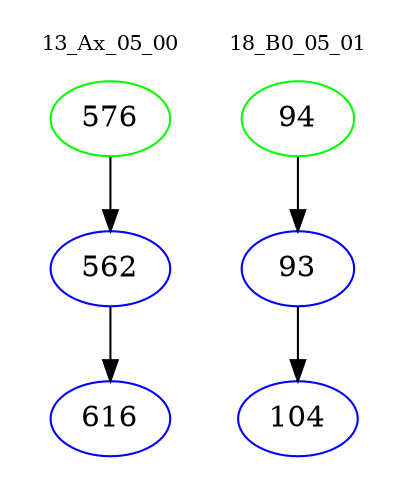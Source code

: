 digraph{
subgraph cluster_0 {
color = white
label = "13_Ax_05_00";
fontsize=10;
T0_576 [label="576", color="green"]
T0_576 -> T0_562 [color="black"]
T0_562 [label="562", color="blue"]
T0_562 -> T0_616 [color="black"]
T0_616 [label="616", color="blue"]
}
subgraph cluster_1 {
color = white
label = "18_B0_05_01";
fontsize=10;
T1_94 [label="94", color="green"]
T1_94 -> T1_93 [color="black"]
T1_93 [label="93", color="blue"]
T1_93 -> T1_104 [color="black"]
T1_104 [label="104", color="blue"]
}
}
